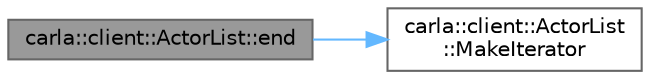 digraph "carla::client::ActorList::end"
{
 // INTERACTIVE_SVG=YES
 // LATEX_PDF_SIZE
  bgcolor="transparent";
  edge [fontname=Helvetica,fontsize=10,labelfontname=Helvetica,labelfontsize=10];
  node [fontname=Helvetica,fontsize=10,shape=box,height=0.2,width=0.4];
  rankdir="LR";
  Node1 [id="Node000001",label="carla::client::ActorList::end",height=0.2,width=0.4,color="gray40", fillcolor="grey60", style="filled", fontcolor="black",tooltip=" "];
  Node1 -> Node2 [id="edge1_Node000001_Node000002",color="steelblue1",style="solid",tooltip=" "];
  Node2 [id="Node000002",label="carla::client::ActorList\l::MakeIterator",height=0.2,width=0.4,color="grey40", fillcolor="white", style="filled",URL="$da/d51/classcarla_1_1client_1_1ActorList.html#a608978c7b97437a7dd25f5ac32976164",tooltip=" "];
}
